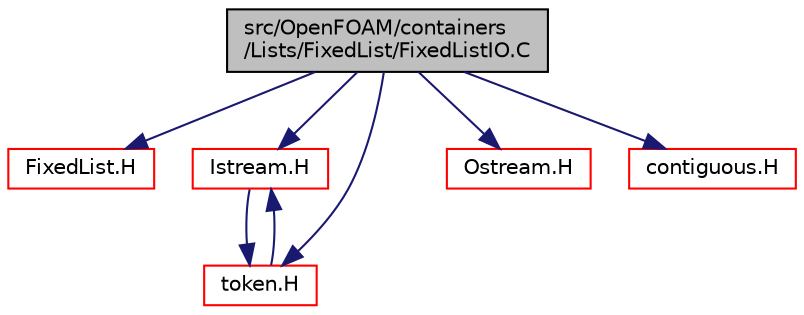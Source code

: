 digraph "src/OpenFOAM/containers/Lists/FixedList/FixedListIO.C"
{
  bgcolor="transparent";
  edge [fontname="Helvetica",fontsize="10",labelfontname="Helvetica",labelfontsize="10"];
  node [fontname="Helvetica",fontsize="10",shape=record];
  Node1 [label="src/OpenFOAM/containers\l/Lists/FixedList/FixedListIO.C",height=0.2,width=0.4,color="black", fillcolor="grey75", style="filled", fontcolor="black"];
  Node1 -> Node2 [color="midnightblue",fontsize="10",style="solid",fontname="Helvetica"];
  Node2 [label="FixedList.H",height=0.2,width=0.4,color="red",URL="$a07793.html"];
  Node1 -> Node3 [color="midnightblue",fontsize="10",style="solid",fontname="Helvetica"];
  Node3 [label="Istream.H",height=0.2,width=0.4,color="red",URL="$a07947.html"];
  Node3 -> Node4 [color="midnightblue",fontsize="10",style="solid",fontname="Helvetica"];
  Node4 [label="token.H",height=0.2,width=0.4,color="red",URL="$a07990.html"];
  Node4 -> Node3 [color="midnightblue",fontsize="10",style="solid",fontname="Helvetica"];
  Node1 -> Node5 [color="midnightblue",fontsize="10",style="solid",fontname="Helvetica"];
  Node5 [label="Ostream.H",height=0.2,width=0.4,color="red",URL="$a07949.html"];
  Node1 -> Node4 [color="midnightblue",fontsize="10",style="solid",fontname="Helvetica"];
  Node1 -> Node6 [color="midnightblue",fontsize="10",style="solid",fontname="Helvetica"];
  Node6 [label="contiguous.H",height=0.2,width=0.4,color="red",URL="$a08987.html",tooltip="Template function to specify if the data of a type are contiguous. "];
}
